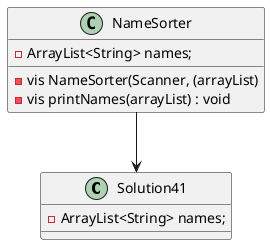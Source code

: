 @startuml
class Solution41{
    -ArrayList<String> names;

}
class NameSorter{
    -ArrayList<String> names;

    -vis NameSorter(Scanner, (arrayList)
    -vis printNames(arrayList) : void
}

NameSorter --> Solution41


@enduml